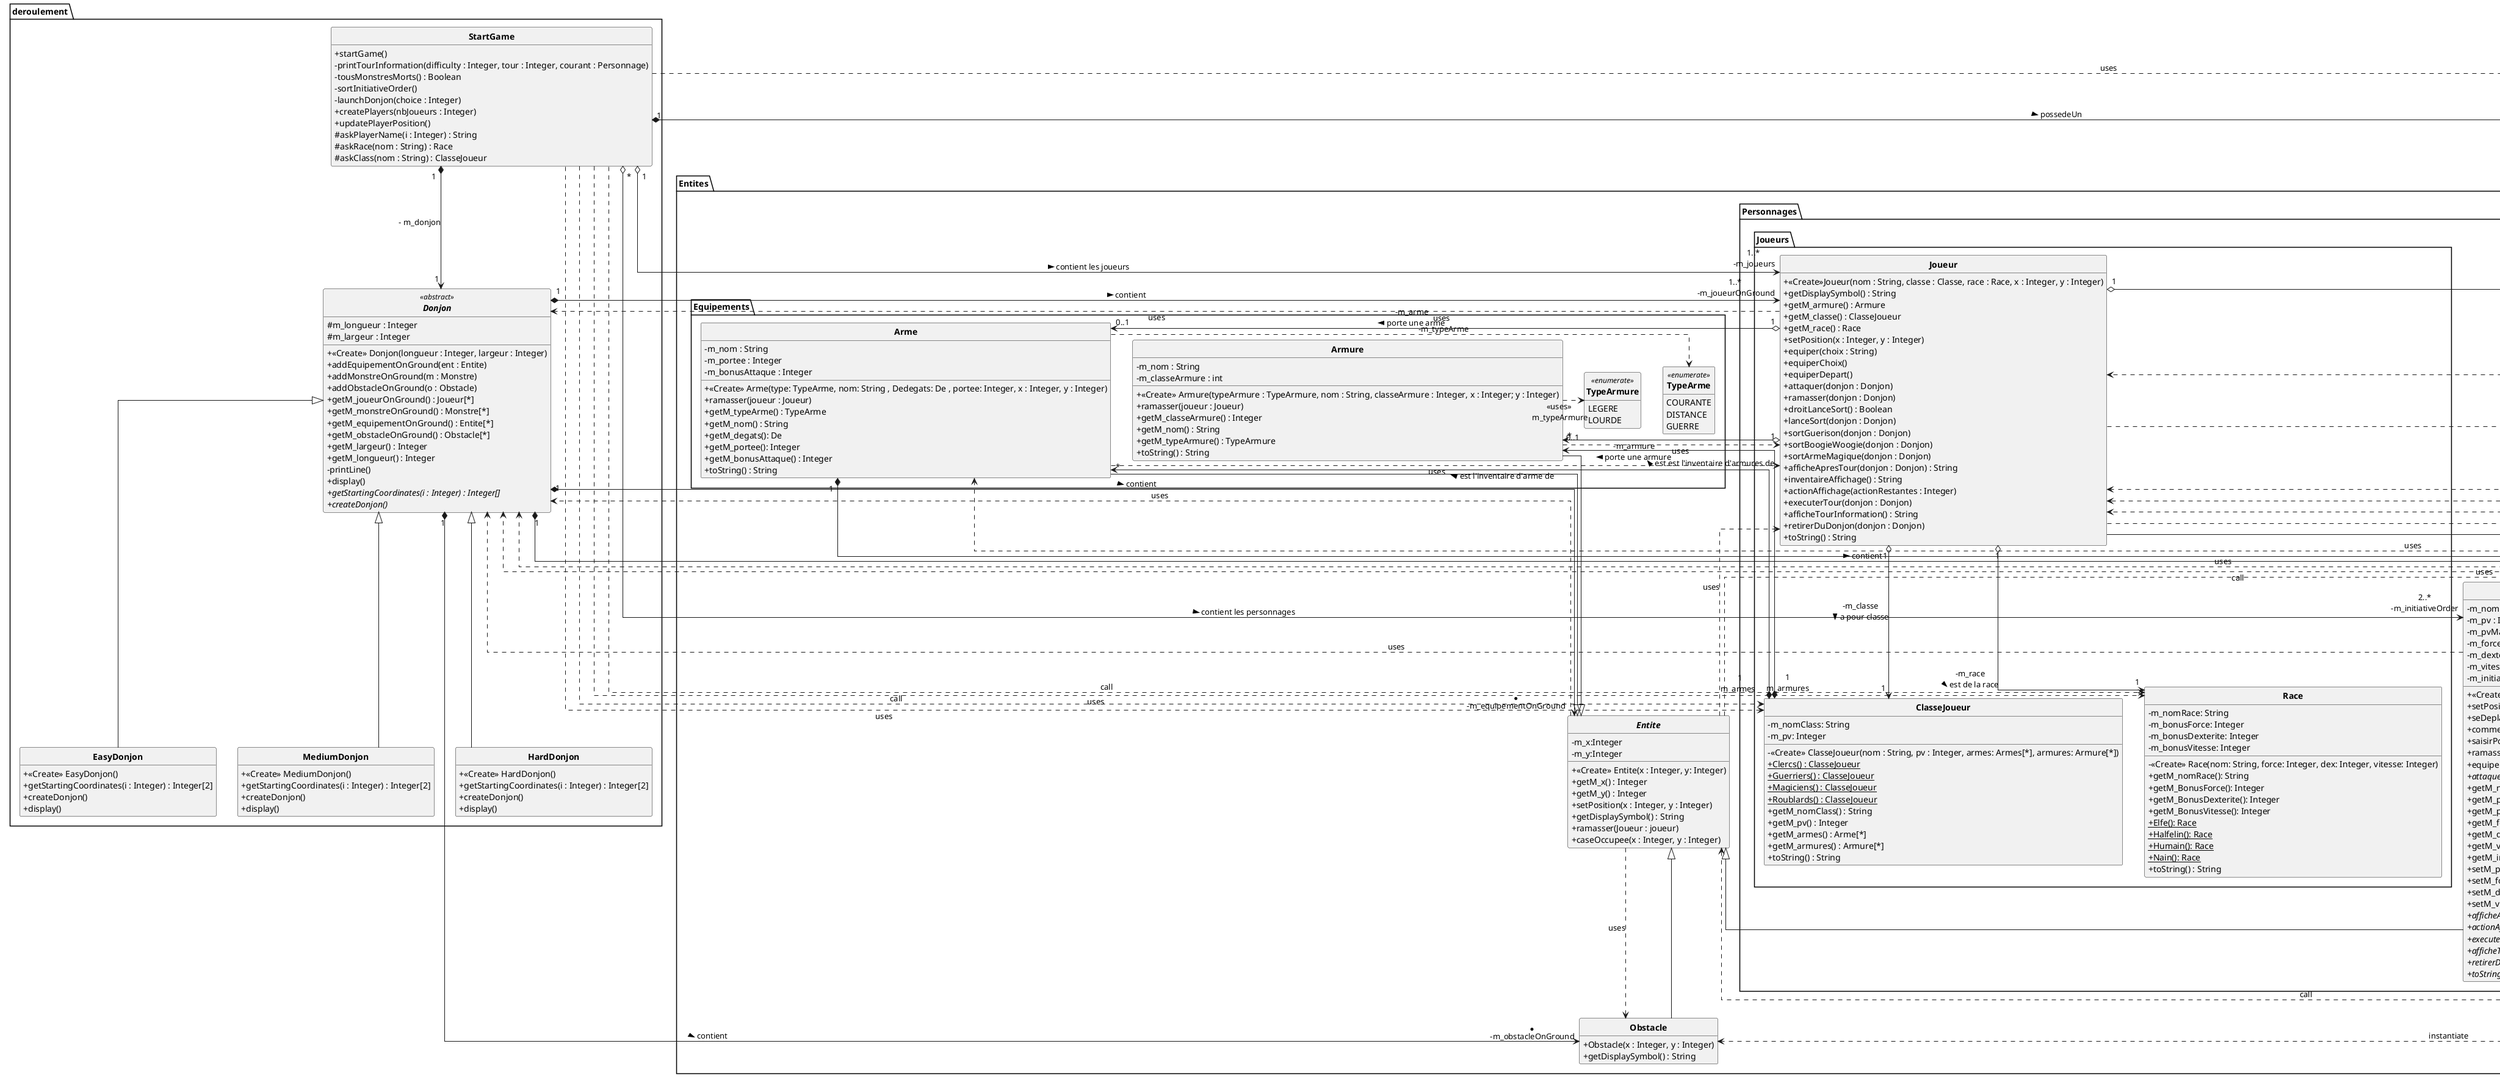 @startuml
'https://plantuml.com/use-case-diagram
skinparam style strictuml
skinparam classFontStyle Bold
skinparam classAttributeIconSize 0
skinparam linetype ortho
hide empty members
package Entites{
    abstract class Entite {
        - m_x:Integer
        - m_y:Integer
        + <<Create>> Entite(x : Integer, y: Integer)
        + getM_x() : Integer
        + getM_y() : Integer
        + setPosition(x : Integer, y : Integer)
        + getDisplaySymbol() : String
        + ramasser(Joueur : joueur)
        + caseOccupee(x : Integer, y : Integer)
    }

    package Equipements
    {
      ' Class Arme
      class Arme{
        - m_nom : String
        - m_portee : Integer
        - m_bonusAttaque : Integer
        + <<Create>> Arme(type: TypeArme, nom: String , Dedegats: De , portee: Integer, x : Integer, y : Integer)
        + ramasser(joueur : Joueur)
        + getM_typeArme() : TypeArme
        + getM_nom() : String
        + getM_degats(): De
        + getM_portee(): Integer
        + getM_bonusAttaque() : Integer
        + toString() : String
      }
      enum TypeArme <<enumerate>>
      {
        COURANTE
        DISTANCE
        GUERRE
      }
      ' Class Armure
      class Armure{
        - m_nom : String
        - m_classeArmure : int
        + <<Create>> Armure(typeArmure : TypeArmure, nom : String, classeArmure : Integer, x : Integer; y : Integer)
        + ramasser(joueur : Joueur)
        + getM_classeArmure() : Integer
        + getM_nom() : String
        + getM_typeArmure() : TypeArmure
        + toString() : String
      }
      enum TypeArmure <<enumerate>>
      {
        LEGERE
        LOURDE
      }
    }
    package Personnages {
        abstract class Personnage{
            -m_nom : String
            -m_pv : Integer
            -m_pvMax : Integer
            -m_force : Integer
            -m_dexterité : Integer
            -m_vitesse : Integer
            -m_initiative : Integer
            + <<Create>> Personnage(nom : String, pv : Integer, x : Integer, y : Integer)
            + setPosition(x : Integer, y : Integer)
            + seDeplacer(donjon : Donjon)
            + commenterDeplacement(x : Integer, y : Integer)
            + saisirPositionValide(maxX : Integer, maxY : Integer) : Integer[]
            + ramasser(donjon : Donjon)
            + equiperChoix()
            + {abstract} attaquer(donjon : Donjon)
            + getM_nom() : String
            + getM_pv() : Integer
            + getM_pvMax() : Integer
            + getM_force() : Integer
            + getM_dexterite() : Integer
            + getM_vitesse() : Integer
            + getM_initiative() : Integer
            + setM_pv(pv : Integer)
            + setM_force(force : Integer)
            + setM_dexterite(dexterite : Integer)
            + setM_vitesse(dexterite : Integer)
            + {abstract} afficheApresTour() : String
            + {abstract} actionAffichage(actionRestantes : Integer)
            + {abstract} executerTour(donjon : Donjon)
            + {abstract} afficheTourInformation() : String
            + {abstract} retirerDuDonjon(donjon : Donjon)
            + {abstract} toString() : String
        }
        package Joueurs {
            class Joueur{
                +<<Create>>Joueur(nom : String, classe : Classe, race : Race, x : Integer, y : Integer)
                +getDisplaySymbol() : String
                +getM_armure() : Armure
                +getM_classe() : ClasseJoueur
                +getM_race() : Race
                +setPosition(x : Integer, y : Integer)
                +equiper(choix : String)
                +equiperChoix()
                +equiperDepart()
                +attaquer(donjon : Donjon)
                +ramasser(donjon : Donjon)
                +droitLanceSort() : Boolean
                +lanceSort(donjon : Donjon)
                +sortGuerison(donjon : Donjon)
                +sortBoogieWoogie(donjon : Donjon)
                +sortArmeMagique(donjon : Donjon)
                +afficheApresTour(donjon : Donjon) : String
                +inventaireAffichage() : String
                +actionAffichage(actionRestantes : Integer)
                +executerTour(donjon : Donjon)
                +afficheTourInformation() : String
                +retirerDuDonjon(donjon : Donjon)
                +toString() : String
            }
            class ClasseJoueur {
               - m_nomClass: String
               - m_pv: Integer
               - <<Create>> ClasseJoueur(nom : String, pv : Integer, armes: Armes[*], armures: Armure[*])
               + {static} Clercs() : ClasseJoueur
               + {static} Guerriers() : ClasseJoueur
               + {static} Magiciens() : ClasseJoueur
               + {static} Roublards() : ClasseJoueur
               + getM_nomClass() : String
               + getM_pv() : Integer
               + getM_armes() : Arme[*]
               + getM_armures() : Armure[*]
               + toString() : String
            }

            class Race {
              - m_nomRace: String
              - m_bonusForce: Integer
              - m_bonusDexterite: Integer
              - m_bonusVitesse: Integer
              - <<Create>> Race(nom: String, force: Integer, dex: Integer, vitesse: Integer)
              + getM_nomRace(): String
              + getM_BonusForce(): Integer
              + getM_BonusDexterite(): Integer
              + getM_BonusVitesse(): Integer
              + {static} Elfe(): Race
              + {static} Halfelin(): Race
              + {static} Humain(): Race
              + {static} Nain(): Race
              + toString() : String
            }
        }
        package Monstres {
            class Monstre {
                - m_numero : Integer
                + <<Create>> Monstre(race : RaceMonstre, numero : Integer, x : Integer, y : Integer)
                + getDisplaySymbol() : String
                + attaquer(donjon : Donjon)
                + getM_race : RaceMonstre
                + executerTour(donjon : Donjon)
                + afficheApresTour() : String
                + actionAffichage(actionRestantes : Integer) :
                + retirerDuDonjon(donjon : Donjon)
                + afficheTourInformation() : String
                + toString() : String
            }

            class RaceMonstre {
                - m_nom : String
                - m_pvRace : Integer
                - m_classeArmure : Integer
                - m_portee : Integer
                - m_degats : Integer
                - <<Create>> RaceMonstre(nom: String, pv : Integer, classeArmure : Integer, portee : Integer, degats : Integer, de : De)
                + {static} Dragon(): RaceMonstre
                + {static} Demogorgon(): RaceMonstre
                + getM_pvRace() : Integer
                + getM_nom() : String
                + getM_degats() : Integer
                + getM_portee() : Integer
                + getM_classeArmure() : Integer
                + getM_deDegats() : De
                + toString() : String
            }
        }

        class MaitreJeu {
            +choisirPersonnage(initiativeOrder : Personnage[*]) : Personnage
            +DeplacerJoueurMonstre(initiativeOrder : Personnage[*], donjon : Donjon)
            +infligerDegatsParMaitreDeJeu(initiativeOrder : Personnage[*], donjon : Donjon) : Boolean
            +ajouterObstacle(donjon : Donjon)
            +demanderCoordonnees(donjon : Donjon) : Integer[*]
            +demanderInterventionMaitreDejeu() : Integer
            +seDeplacerParMaitreDeJeu(donjon : Donjon, p : Personnage)
            +affichagePersonnage(initiativeOrder : Personnage[*])
            +toString() : String
        }

    }

    class Obstacle {
        + Obstacle(x : Integer, y : Integer)
        + getDisplaySymbol() : String
    }
}
package utils
{
  class Utils <<static>>{
    + {static} dico : Map<Character, Integer>
    + {static} dico2 : Map<Integer,Character>
    + {static} joueurEstMort() : Boolean
  }
  class De
  {
    - m_nombreDes : Integer
    - m_facesParDe: Integer
    + <<Create>> De(nombreDes : Integer, facesParDe : Integer)
    + lanceDe(): Integer
    + lanceDePrint(): Integer
    + getM_facesParDe() : Integer
    + getM_nombreDes() : Integer
    + toString(): String
  }

  class Affichage
  {
    + <<Create>> Affichage()
    + {static} afficheBonusAttaque(degatsArmure : Integer)
    + {static} afficheFullVie(nom : String)
    + {static} afficheGuerison(nom : String, heal : Integer)
    + {static} afficherToutJoueurs(donjon : Donjon) : Integer
    + afficheDemande(len : Integer, entite : String) : Integer
    + {static} afficherToutMonstres(index : int, donjon : Donjon) : Integer
    + {static} afficherToutArmes(joueur : Joueur) : Integer
    + {static} affichageAmeliorationArme(nom : String)
    + {static} afficherSort(nom : String)
    + demandeSort() : String
  }
}
package deroulement {
           abstract class Donjon <<abstract>>{
                # m_longueur : Integer
                # m_largeur : Integer
                + <<Create>> Donjon(longueur : Integer, largeur : Integer)
                + addEquipementOnGround(ent : Entite)
                + addMonstreOnGround(m : Monstre)
                + addObstacleOnGround(o : Obstacle)
                + getM_joueurOnGround() : Joueur[*]
                + getM_monstreOnGround() : Monstre[*]
                + getM_equipementOnGround() : Entite[*]
                + getM_obstacleOnGround() : Obstacle[*]
                + getM_largeur() : Integer
                + getM_longueur() : Integer
                - printLine()
                + display()
                + {abstract} getStartingCoordinates(i : Integer) : Integer[]
                + {abstract} createDonjon()
            }
           class EasyDonjon extends Donjon {
                + <<Create>> EasyDonjon()
                + getStartingCoordinates(i : Integer) : Integer[2]
                + createDonjon()
                + display()
           }
           class MediumDonjon extends Donjon {
                            + <<Create>> MediumDonjon()
                            + getStartingCoordinates(i : Integer) : Integer[2]
                            + createDonjon()
                            + display()
           }
           class HardDonjon extends Donjon {
                                       + <<Create>> HardDonjon()
                                       + getStartingCoordinates(i : Integer) : Integer[2]
                                       + createDonjon()
                                       + display()
           }
           class StartGame {
               + startGame()
               - printTourInformation(difficulty : Integer, tour : Integer, courant : Personnage)
               - tousMonstresMorts() : Boolean
               - sortInitiativeOrder()
               - launchDonjon(choice : Integer)
               + createPlayers(nbJoueurs : Integer)
               + updatePlayerPosition()
               # askPlayerName(i : Integer) : String
               # askRace(nom : String) : Race
               # askClass(nom : String) : ClasseJoueur
           }

}

' Donjon Relations
Donjon "1" *--> "* \n-m_equipementOnGround" Entite : contient \t\t >
Donjon "1" *--> "1..* \n-m_joueurOnGround" Joueur : contient \t\t >
Donjon "1" *--> "1..* \n-m_monstreOnGround" Monstre : contient \t\t >
Donjon "1" *--> "* \n-m_obstacleOnGround" Obstacle : contient \t\t >


' Class Startgame Relations
StartGame "1 " *--> "1 " Donjon : - m_donjon
StartGame .> ClasseJoueur: "call"
StartGame .> Race: "call"
StartGame .> ClasseJoueur: "uses"
StartGame .> Race: "uses"
StartGame "*" o--> "2..*\n-m_initiativeOrder" Personnage : contient les personnages \t\t >
StartGame "1" o--> "1..* \n-m_joueurs" Joueur : contient les joueurs \t\t >
StartGame "1" *--> "1\n-m_maitreJeu" MaitreJeu : possedeUn \t\t >
StartGame .> Monstre : "uses"

' Relations de Personnage
Personnage <|-up- Joueur
Personnage <|-up- Monstre
Personnage .> Donjon : "uses"
Personnage .> Utils : "«call»"

' Relations de Entite
Entite <|-up- Personnage
Entite <|-up- Arme
Entite <|-up- Armure
Entite <|-up- Obstacle
Entite ..> Donjon : "uses"
Entite ..> Joueur : "uses"
Entite ..> Monstre : "uses"
Entite ..> Obstacle : "uses"


' Relations de ClasseJoueur
ClasseJoueur "1\nm_armes  " *----> "*" Arme : est l'inventaire d'arme de >
ClasseJoueur "1\nm_armures" *----> "*\n" Armure : est est l'inventaire d'armures de >

' Relations de Joueur

Joueur "1" o--> "0..1" Arme : -m_arme\nporte une arme >
Joueur "1" o--> "0..1" Armure : -m_armure\nporte une armure >
Joueur "1" o--> "1" Race : -m_race\nest de la race >
Joueur "1" o--> "1" ClasseJoueur : -m_classe\na pour classe >
Joueur "1" o--> "1" Affichage : -m_affichage\utilise l'affichage de >
Joueur ..> Donjon : "uses"
Joueur ..> De : "uses"
Joueur ..> Monstre : "uses"

' Relations de Monstre
Monstre "1" o--> "1" RaceMonstre : -m_race\nest de la race
Monstre ..> Joueur : "uses"

' Relations de RaceMonstre
RaceMonstre "1" *--> "1" De : -m_deDegats\nfait les degats

' Class Arme Relations
Arme .> TypeArme : "uses \n -m_typeArme"
Arme "1" *--> "1\n -m_degats" De : fait les dégâts
Arme .> Joueur : "uses"
'Class Armure Relations
Armure .> TypeArmure : "«uses»\n m_typeArmure"
Armure .> Joueur : "uses"

' Relations de MaitreJeu

MaitreJeu .> Personnage : "uses"
MaitreJeu .> Entite : «call»
MaitreJeu .> Obstacle : "instantiate"

' Relations de la classe Affichage

Affichage .> Donjon : "uses"
Affichage .> Donjon : "call"
Affichage .> Joueur : "uses"
Affichage .> Joueur : "call"
Affichage .> Monstre : "uses"
Affichage .> Monstre : "call"
Affichage .> Arme : "uses"

' Relations de la classe Utils
Utils .> Joueur : "uses"

@enduml